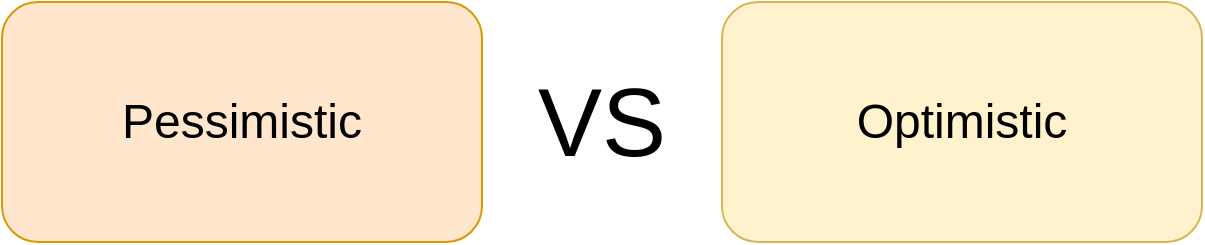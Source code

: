 <mxfile version="13.7.9" type="device" pages="12"><diagram id="JoXwakAp6pdUFtuWH67B" name="Pessimistic_Optimistic"><mxGraphModel dx="891" dy="672" grid="1" gridSize="10" guides="1" tooltips="1" connect="1" arrows="1" fold="1" page="1" pageScale="1" pageWidth="850" pageHeight="1100" math="0" shadow="0"><root><mxCell id="y50S5qF8d0AGW-xrohek-0"/><mxCell id="y50S5qF8d0AGW-xrohek-1" parent="y50S5qF8d0AGW-xrohek-0"/><mxCell id="y50S5qF8d0AGW-xrohek-2" value="&lt;font style=&quot;font-size: 24px&quot;&gt;Pessimistic&lt;/font&gt;" style="rounded=1;whiteSpace=wrap;html=1;fillColor=#ffe6cc;strokeColor=#d79b00;" parent="y50S5qF8d0AGW-xrohek-1" vertex="1"><mxGeometry x="120" y="120" width="240" height="120" as="geometry"/></mxCell><mxCell id="y50S5qF8d0AGW-xrohek-3" value="&lt;font style=&quot;font-size: 24px&quot;&gt;Optimistic&lt;/font&gt;" style="rounded=1;whiteSpace=wrap;html=1;fillColor=#fff2cc;strokeColor=#d6b656;" parent="y50S5qF8d0AGW-xrohek-1" vertex="1"><mxGeometry x="480" y="120" width="240" height="120" as="geometry"/></mxCell><mxCell id="y50S5qF8d0AGW-xrohek-4" value="&lt;font style=&quot;font-size: 48px&quot;&gt;VS&lt;/font&gt;" style="text;html=1;strokeColor=none;fillColor=none;align=center;verticalAlign=middle;whiteSpace=wrap;rounded=0;" parent="y50S5qF8d0AGW-xrohek-1" vertex="1"><mxGeometry x="400" y="170" width="40" height="20" as="geometry"/></mxCell></root></mxGraphModel></diagram><diagram id="9p5fWDM5-PYC88V8uDV9" name="pessimistic"><mxGraphModel dx="891" dy="672" grid="1" gridSize="10" guides="1" tooltips="1" connect="1" arrows="1" fold="1" page="1" pageScale="1" pageWidth="850" pageHeight="1100" math="0" shadow="0"><root><mxCell id="1iEH6RMugdEKekK4IYHk-0"/><mxCell id="1iEH6RMugdEKekK4IYHk-1" parent="1iEH6RMugdEKekK4IYHk-0"/><mxCell id="jptJn0x53Pe2Jexxoez7-4" value="Client" style="shape=umlLifeline;perimeter=lifelinePerimeter;whiteSpace=wrap;html=1;container=1;collapsible=0;recursiveResize=0;outlineConnect=0;fillColor=#fff2cc;strokeColor=#d6b656;" parent="1iEH6RMugdEKekK4IYHk-1" vertex="1"><mxGeometry x="40" y="40" width="100" height="480" as="geometry"/></mxCell><mxCell id="9MzgEc1g5aX9-pJRfjFt-5" value="" style="html=1;points=[];perimeter=orthogonalPerimeter;" parent="jptJn0x53Pe2Jexxoez7-4" vertex="1"><mxGeometry x="40" y="260" width="20" height="40" as="geometry"/></mxCell><mxCell id="9MzgEc1g5aX9-pJRfjFt-6" value="edit value -&amp;gt; new_vaue" style="edgeStyle=orthogonalEdgeStyle;html=1;align=left;spacingLeft=2;endArrow=block;rounded=0;entryX=1;entryY=0;" parent="jptJn0x53Pe2Jexxoez7-4" target="9MzgEc1g5aX9-pJRfjFt-5" edge="1"><mxGeometry relative="1" as="geometry"><mxPoint x="50" y="240" as="sourcePoint"/><Array as="points"><mxPoint x="70" y="240"/></Array></mxGeometry></mxCell><mxCell id="jptJn0x53Pe2Jexxoez7-5" value="Record" style="shape=umlLifeline;perimeter=lifelinePerimeter;whiteSpace=wrap;html=1;container=1;collapsible=0;recursiveResize=0;outlineConnect=0;fillColor=#dae8fc;strokeColor=#6c8ebf;" parent="1iEH6RMugdEKekK4IYHk-1" vertex="1"><mxGeometry x="360" y="40" width="100" height="480" as="geometry"/></mxCell><mxCell id="jptJn0x53Pe2Jexxoez7-6" value="" style="html=1;points=[];perimeter=orthogonalPerimeter;" parent="jptJn0x53Pe2Jexxoez7-5" vertex="1"><mxGeometry x="40" y="80" width="20" height="40" as="geometry"/></mxCell><mxCell id="jptJn0x53Pe2Jexxoez7-9" value="" style="html=1;points=[];perimeter=orthogonalPerimeter;" parent="jptJn0x53Pe2Jexxoez7-5" vertex="1"><mxGeometry x="40" y="160" width="20" height="40" as="geometry"/></mxCell><mxCell id="9MzgEc1g5aX9-pJRfjFt-7" value="" style="html=1;points=[];perimeter=orthogonalPerimeter;" parent="jptJn0x53Pe2Jexxoez7-5" vertex="1"><mxGeometry x="40" y="320" width="20" height="40" as="geometry"/></mxCell><mxCell id="9MzgEc1g5aX9-pJRfjFt-8" value="UPDATE record =&amp;nbsp;&lt;span style=&quot;text-align: left&quot;&gt;new_value&lt;/span&gt;&lt;br&gt;&amp;nbsp;WHERE id = 1&amp;nbsp;" style="html=1;verticalAlign=bottom;endArrow=block;entryX=0;entryY=0;" parent="jptJn0x53Pe2Jexxoez7-5" target="9MzgEc1g5aX9-pJRfjFt-7" edge="1"><mxGeometry relative="1" as="geometry"><mxPoint x="-270.5" y="320" as="sourcePoint"/></mxGeometry></mxCell><mxCell id="9MzgEc1g5aX9-pJRfjFt-9" value="" style="html=1;verticalAlign=bottom;endArrow=open;dashed=1;endSize=8;exitX=0;exitY=1;exitDx=0;exitDy=0;exitPerimeter=0;" parent="jptJn0x53Pe2Jexxoez7-5" source="9MzgEc1g5aX9-pJRfjFt-7" edge="1"><mxGeometry relative="1" as="geometry"><mxPoint x="-270.5" y="360" as="targetPoint"/><mxPoint x="40" y="400" as="sourcePoint"/></mxGeometry></mxCell><mxCell id="jptJn0x53Pe2Jexxoez7-7" value="ACQUIRE LOCK WHERE id = 1" style="html=1;verticalAlign=bottom;endArrow=block;entryX=0;entryY=0;" parent="1iEH6RMugdEKekK4IYHk-1" source="jptJn0x53Pe2Jexxoez7-4" target="jptJn0x53Pe2Jexxoez7-6" edge="1"><mxGeometry relative="1" as="geometry"><mxPoint x="340" y="120" as="sourcePoint"/></mxGeometry></mxCell><mxCell id="jptJn0x53Pe2Jexxoez7-8" value="locked" style="html=1;verticalAlign=bottom;endArrow=open;dashed=1;endSize=8;exitX=0;exitY=1;exitDx=0;exitDy=0;exitPerimeter=0;" parent="1iEH6RMugdEKekK4IYHk-1" source="jptJn0x53Pe2Jexxoez7-6" target="jptJn0x53Pe2Jexxoez7-4" edge="1"><mxGeometry relative="1" as="geometry"><mxPoint x="340" y="196" as="targetPoint"/><mxPoint x="400" y="158" as="sourcePoint"/></mxGeometry></mxCell><mxCell id="jptJn0x53Pe2Jexxoez7-10" value="SELECT record WHERE id = 1&amp;nbsp;" style="html=1;verticalAlign=bottom;endArrow=block;entryX=0;entryY=0;" parent="1iEH6RMugdEKekK4IYHk-1" target="jptJn0x53Pe2Jexxoez7-9" edge="1"><mxGeometry relative="1" as="geometry"><mxPoint x="89.5" y="200" as="sourcePoint"/></mxGeometry></mxCell><mxCell id="jptJn0x53Pe2Jexxoez7-11" value="value" style="html=1;verticalAlign=bottom;endArrow=open;dashed=1;endSize=8;exitX=0;exitY=1;exitDx=0;exitDy=0;exitPerimeter=0;" parent="1iEH6RMugdEKekK4IYHk-1" source="jptJn0x53Pe2Jexxoez7-9" edge="1"><mxGeometry relative="1" as="geometry"><mxPoint x="89.5" y="240" as="targetPoint"/><mxPoint x="400" y="280" as="sourcePoint"/></mxGeometry></mxCell><mxCell id="jptJn0x53Pe2Jexxoez7-13" value="" style="html=1;points=[];perimeter=orthogonalPerimeter;" parent="1iEH6RMugdEKekK4IYHk-1" vertex="1"><mxGeometry x="400" y="440" width="20" height="40" as="geometry"/></mxCell><mxCell id="jptJn0x53Pe2Jexxoez7-14" value="RELEASE LOCK WHERE id = 1" style="html=1;verticalAlign=bottom;endArrow=block;entryX=0;entryY=0;" parent="1iEH6RMugdEKekK4IYHk-1" target="jptJn0x53Pe2Jexxoez7-13" edge="1"><mxGeometry relative="1" as="geometry"><mxPoint x="89.5" y="440" as="sourcePoint"/></mxGeometry></mxCell><mxCell id="jptJn0x53Pe2Jexxoez7-15" value="unlocked" style="html=1;verticalAlign=bottom;endArrow=open;dashed=1;endSize=8;exitX=-0.08;exitY=1;exitDx=0;exitDy=0;exitPerimeter=0;" parent="1iEH6RMugdEKekK4IYHk-1" source="jptJn0x53Pe2Jexxoez7-13" edge="1"><mxGeometry relative="1" as="geometry"><mxPoint x="89.5" y="480" as="targetPoint"/></mxGeometry></mxCell></root></mxGraphModel></diagram><diagram id="GWqVzPr6-8lspMhvX-IH" name="optimistic"><mxGraphModel dx="891" dy="672" grid="1" gridSize="10" guides="1" tooltips="1" connect="1" arrows="1" fold="1" page="1" pageScale="1" pageWidth="850" pageHeight="1100" math="0" shadow="0"><root><mxCell id="P-wirEYns3-g81-gFQD2-0"/><mxCell id="P-wirEYns3-g81-gFQD2-1" parent="P-wirEYns3-g81-gFQD2-0"/><mxCell id="cxBR13NqwgL2jur7T4sa-0" value="Client" style="shape=umlLifeline;perimeter=lifelinePerimeter;whiteSpace=wrap;html=1;container=1;collapsible=0;recursiveResize=0;outlineConnect=0;fillColor=#ffe6cc;strokeColor=#d79b00;" parent="P-wirEYns3-g81-gFQD2-1" vertex="1"><mxGeometry x="40" y="40" width="100" height="360" as="geometry"/></mxCell><mxCell id="cxBR13NqwgL2jur7T4sa-1" value="Record" style="shape=umlLifeline;perimeter=lifelinePerimeter;whiteSpace=wrap;html=1;container=1;collapsible=0;recursiveResize=0;outlineConnect=0;fillColor=#dae8fc;strokeColor=#6c8ebf;" parent="P-wirEYns3-g81-gFQD2-1" vertex="1"><mxGeometry x="360" y="40" width="100" height="360" as="geometry"/></mxCell><mxCell id="cxBR13NqwgL2jur7T4sa-2" value="" style="html=1;points=[];perimeter=orthogonalPerimeter;" parent="cxBR13NqwgL2jur7T4sa-1" vertex="1"><mxGeometry x="40" y="80" width="20" height="40" as="geometry"/></mxCell><mxCell id="cxBR13NqwgL2jur7T4sa-4" value="" style="html=1;points=[];perimeter=orthogonalPerimeter;" parent="cxBR13NqwgL2jur7T4sa-1" vertex="1"><mxGeometry x="40" y="279.31" width="20" height="40" as="geometry"/></mxCell><mxCell id="cxBR13NqwgL2jur7T4sa-9" value="UPDATE record = new_value, version = current_version&amp;nbsp;+ 1&lt;br&gt;WHERE id = 1 AND version = current_version&amp;nbsp;&amp;nbsp;" style="html=1;verticalAlign=bottom;endArrow=block;entryX=0;entryY=0;" parent="cxBR13NqwgL2jur7T4sa-1" target="cxBR13NqwgL2jur7T4sa-4" edge="1"><mxGeometry relative="1" as="geometry"><mxPoint x="-270.5" y="279.31" as="sourcePoint"/></mxGeometry></mxCell><mxCell id="cxBR13NqwgL2jur7T4sa-10" value="result" style="html=1;verticalAlign=bottom;endArrow=open;dashed=1;endSize=8;exitX=-0.08;exitY=1;exitDx=0;exitDy=0;exitPerimeter=0;" parent="cxBR13NqwgL2jur7T4sa-1" source="cxBR13NqwgL2jur7T4sa-4" edge="1"><mxGeometry relative="1" as="geometry"><mxPoint x="-270.5" y="319.31" as="targetPoint"/></mxGeometry></mxCell><mxCell id="cxBR13NqwgL2jur7T4sa-5" value="SELECT record, version WHERE id = 1" style="html=1;verticalAlign=bottom;endArrow=block;entryX=0;entryY=0;" parent="P-wirEYns3-g81-gFQD2-1" source="cxBR13NqwgL2jur7T4sa-0" target="cxBR13NqwgL2jur7T4sa-2" edge="1"><mxGeometry relative="1" as="geometry"><mxPoint x="340" y="120" as="sourcePoint"/></mxGeometry></mxCell><mxCell id="cxBR13NqwgL2jur7T4sa-6" value="value, current_version" style="html=1;verticalAlign=bottom;endArrow=open;dashed=1;endSize=8;exitX=0;exitY=1;exitDx=0;exitDy=0;exitPerimeter=0;" parent="P-wirEYns3-g81-gFQD2-1" source="cxBR13NqwgL2jur7T4sa-2" target="cxBR13NqwgL2jur7T4sa-0" edge="1"><mxGeometry relative="1" as="geometry"><mxPoint x="340" y="196" as="targetPoint"/><mxPoint x="400" y="158" as="sourcePoint"/></mxGeometry></mxCell><mxCell id="cVqigG5li3t4ZRDrpNgD-0" value="" style="html=1;points=[];perimeter=orthogonalPerimeter;" parent="P-wirEYns3-g81-gFQD2-1" vertex="1"><mxGeometry x="80" y="220" width="20" height="40" as="geometry"/></mxCell><mxCell id="cVqigG5li3t4ZRDrpNgD-1" value="edit value -&amp;gt; new_value" style="edgeStyle=orthogonalEdgeStyle;html=1;align=left;spacingLeft=2;endArrow=block;rounded=0;entryX=1;entryY=0;exitX=0.5;exitY=0.5;exitDx=0;exitDy=0;exitPerimeter=0;" parent="P-wirEYns3-g81-gFQD2-1" source="cxBR13NqwgL2jur7T4sa-0" target="cVqigG5li3t4ZRDrpNgD-0" edge="1"><mxGeometry relative="1" as="geometry"><mxPoint x="95" y="200" as="sourcePoint"/><Array as="points"><mxPoint x="120" y="200"/><mxPoint x="120" y="220"/></Array></mxGeometry></mxCell></root></mxGraphModel></diagram><diagram id="sRRd_HZjYf61tV6R67bJ" name="theory"><mxGraphModel dx="1441" dy="971" grid="1" gridSize="10" guides="1" tooltips="1" connect="1" arrows="1" fold="1" page="1" pageScale="1" pageWidth="850" pageHeight="1100" math="0" shadow="0"><root><mxCell id="aj1TwUEBjb_M86Z5I0rp-0"/><mxCell id="aj1TwUEBjb_M86Z5I0rp-1" parent="aj1TwUEBjb_M86Z5I0rp-0"/><mxCell id="aj1TwUEBjb_M86Z5I0rp-2" value="&lt;font style=&quot;font-size: 48px&quot; face=&quot;Comic Sans MS&quot;&gt;THEORY&lt;/font&gt;" style="rounded=0;whiteSpace=wrap;html=1;strokeColor=none;" vertex="1" parent="aj1TwUEBjb_M86Z5I0rp-1"><mxGeometry x="-760" y="40" width="360" height="180" as="geometry"/></mxCell></root></mxGraphModel></diagram><diagram id="qivL3qze0wVwnuboLjAx" name="CAP"><mxGraphModel dx="423" dy="663" grid="1" gridSize="10" guides="1" tooltips="1" connect="1" arrows="1" fold="1" page="1" pageScale="1" pageWidth="850" pageHeight="1100" math="0" shadow="0"><root><mxCell id="zW9gEYKTkddgcPm8F6Ub-0"/><mxCell id="zW9gEYKTkddgcPm8F6Ub-1" parent="zW9gEYKTkddgcPm8F6Ub-0"/><mxCell id="QRUyEoC3v00mLZz0-UnS-17" value="" style="ellipse;whiteSpace=wrap;html=1;aspect=fixed;shadow=0;strokeColor=#000000;strokeWidth=1;gradientColor=none;fillColor=none;" vertex="1" parent="zW9gEYKTkddgcPm8F6Ub-1"><mxGeometry x="210" y="155" width="10" height="10" as="geometry"/></mxCell><mxCell id="QRUyEoC3v00mLZz0-UnS-0" value="" style="ellipse;whiteSpace=wrap;html=1;aspect=fixed;strokeColor=#6c8ebf;shadow=0;fillColor=none;" vertex="1" parent="zW9gEYKTkddgcPm8F6Ub-1"><mxGeometry x="80" y="40" width="160" height="160" as="geometry"/></mxCell><mxCell id="QRUyEoC3v00mLZz0-UnS-1" value="" style="ellipse;whiteSpace=wrap;html=1;aspect=fixed;strokeColor=#d79b00;fillColor=none;" vertex="1" parent="zW9gEYKTkddgcPm8F6Ub-1"><mxGeometry x="130" y="150" width="160" height="160" as="geometry"/></mxCell><mxCell id="QRUyEoC3v00mLZz0-UnS-2" value="" style="ellipse;whiteSpace=wrap;html=1;aspect=fixed;strokeColor=#b85450;fillColor=none;" vertex="1" parent="zW9gEYKTkddgcPm8F6Ub-1"><mxGeometry x="190" y="40" width="160" height="160" as="geometry"/></mxCell><mxCell id="QRUyEoC3v00mLZz0-UnS-3" value="CP" style="text;html=1;strokeColor=none;fillColor=none;align=center;verticalAlign=middle;whiteSpace=wrap;rounded=0;shadow=0;" vertex="1" parent="zW9gEYKTkddgcPm8F6Ub-1"><mxGeometry x="150" y="170" width="40" height="20" as="geometry"/></mxCell><mxCell id="QRUyEoC3v00mLZz0-UnS-4" value="&lt;font style=&quot;font-size: 15px&quot;&gt;Partition Tolerance&lt;/font&gt;" style="text;html=1;strokeColor=none;fillColor=none;align=center;verticalAlign=middle;whiteSpace=wrap;rounded=0;shadow=0;" vertex="1" parent="zW9gEYKTkddgcPm8F6Ub-1"><mxGeometry x="190" y="220" width="40" height="20" as="geometry"/></mxCell><mxCell id="QRUyEoC3v00mLZz0-UnS-5" value="&lt;font style=&quot;font-size: 15px&quot;&gt;Consistency&lt;/font&gt;" style="text;html=1;strokeColor=none;fillColor=none;align=center;verticalAlign=middle;whiteSpace=wrap;rounded=0;shadow=0;" vertex="1" parent="zW9gEYKTkddgcPm8F6Ub-1"><mxGeometry x="120" y="100" width="40" height="20" as="geometry"/></mxCell><mxCell id="QRUyEoC3v00mLZz0-UnS-6" value="&lt;font style=&quot;font-size: 16px&quot;&gt;Avaialibity&lt;/font&gt;" style="text;html=1;strokeColor=none;fillColor=none;align=center;verticalAlign=middle;whiteSpace=wrap;rounded=0;shadow=0;" vertex="1" parent="zW9gEYKTkddgcPm8F6Ub-1"><mxGeometry x="260" y="100" width="40" height="20" as="geometry"/></mxCell><mxCell id="QRUyEoC3v00mLZz0-UnS-7" value="CA" style="text;html=1;strokeColor=none;fillColor=none;align=center;verticalAlign=middle;whiteSpace=wrap;rounded=0;shadow=0;" vertex="1" parent="zW9gEYKTkddgcPm8F6Ub-1"><mxGeometry x="190" y="100" width="40" height="20" as="geometry"/></mxCell><mxCell id="QRUyEoC3v00mLZz0-UnS-8" value="AP" style="text;html=1;strokeColor=none;fillColor=none;align=center;verticalAlign=middle;whiteSpace=wrap;rounded=0;shadow=0;" vertex="1" parent="zW9gEYKTkddgcPm8F6Ub-1"><mxGeometry x="230" y="170" width="40" height="20" as="geometry"/></mxCell><mxCell id="QRUyEoC3v00mLZz0-UnS-16" value="&lt;font style=&quot;font-size: 12px&quot;&gt;x&lt;/font&gt;" style="text;html=1;strokeColor=none;fillColor=none;align=center;verticalAlign=middle;whiteSpace=wrap;rounded=0;shadow=0;" vertex="1" parent="zW9gEYKTkddgcPm8F6Ub-1"><mxGeometry x="205" y="153" width="20" height="10" as="geometry"/></mxCell></root></mxGraphModel></diagram><diagram id="a07Dgp33xdlbt7tE7yA2" name="sync_async"><mxGraphModel dx="891" dy="672" grid="1" gridSize="10" guides="1" tooltips="1" connect="1" arrows="1" fold="1" page="1" pageScale="1" pageWidth="850" pageHeight="1100" math="0" shadow="0"><root><mxCell id="7jWPp3FQbU1D3w4xSfMj-0"/><mxCell id="7jWPp3FQbU1D3w4xSfMj-1" parent="7jWPp3FQbU1D3w4xSfMj-0"/><mxCell id="7jWPp3FQbU1D3w4xSfMj-4" value="A" style="shape=umlLifeline;perimeter=lifelinePerimeter;whiteSpace=wrap;html=1;container=1;collapsible=0;recursiveResize=0;outlineConnect=0;fillColor=#dae8fc;strokeColor=#6c8ebf;" parent="7jWPp3FQbU1D3w4xSfMj-1" vertex="1"><mxGeometry x="80" y="120" width="100" height="280" as="geometry"/></mxCell><mxCell id="7jWPp3FQbU1D3w4xSfMj-14" value="" style="html=1;points=[];perimeter=orthogonalPerimeter;fillColor=#ffe6cc;strokeColor=#d79b00;" parent="7jWPp3FQbU1D3w4xSfMj-4" vertex="1"><mxGeometry x="45" y="40" width="10" height="40" as="geometry"/></mxCell><mxCell id="f_U6dvI6E9dmV0VJpQrA-4" value="" style="html=1;points=[];perimeter=orthogonalPerimeter;fillColor=#ffe6cc;strokeColor=#d79b00;" parent="7jWPp3FQbU1D3w4xSfMj-4" vertex="1"><mxGeometry x="45" y="160" width="10" height="80" as="geometry"/></mxCell><mxCell id="7jWPp3FQbU1D3w4xSfMj-5" value="B" style="shape=umlLifeline;perimeter=lifelinePerimeter;whiteSpace=wrap;html=1;container=1;collapsible=0;recursiveResize=0;outlineConnect=0;fillColor=#d5e8d4;strokeColor=#82b366;" parent="7jWPp3FQbU1D3w4xSfMj-1" vertex="1"><mxGeometry x="280" y="120" width="100" height="280" as="geometry"/></mxCell><mxCell id="7jWPp3FQbU1D3w4xSfMj-8" value="" style="html=1;points=[];perimeter=orthogonalPerimeter;fillColor=#fff2cc;strokeColor=#d6b656;" parent="7jWPp3FQbU1D3w4xSfMj-5" vertex="1"><mxGeometry x="45" y="80" width="10" height="80" as="geometry"/></mxCell><mxCell id="7jWPp3FQbU1D3w4xSfMj-9" value="" style="html=1;verticalAlign=bottom;endArrow=block;entryX=0;entryY=0;" parent="7jWPp3FQbU1D3w4xSfMj-1" target="7jWPp3FQbU1D3w4xSfMj-8" edge="1"><mxGeometry relative="1" as="geometry"><mxPoint x="130" y="200" as="sourcePoint"/></mxGeometry></mxCell><mxCell id="7jWPp3FQbU1D3w4xSfMj-12" value="Call B" style="text;html=1;strokeColor=none;fillColor=none;align=center;verticalAlign=middle;whiteSpace=wrap;rounded=0;" parent="7jWPp3FQbU1D3w4xSfMj-1" vertex="1"><mxGeometry x="55" y="190" width="60" height="20" as="geometry"/></mxCell><mxCell id="7jWPp3FQbU1D3w4xSfMj-13" value="Wait B process" style="text;html=1;strokeColor=none;fillColor=none;align=center;verticalAlign=middle;whiteSpace=wrap;rounded=0;" parent="7jWPp3FQbU1D3w4xSfMj-1" vertex="1"><mxGeometry x="45" y="230" width="80" height="20" as="geometry"/></mxCell><mxCell id="f_U6dvI6E9dmV0VJpQrA-0" value="B return response" style="text;html=1;strokeColor=none;fillColor=none;align=center;verticalAlign=middle;whiteSpace=wrap;rounded=0;" parent="7jWPp3FQbU1D3w4xSfMj-1" vertex="1"><mxGeometry x="55" y="270" width="70" height="20" as="geometry"/></mxCell><mxCell id="f_U6dvI6E9dmV0VJpQrA-1" value="B process" style="text;html=1;strokeColor=none;fillColor=none;align=center;verticalAlign=middle;whiteSpace=wrap;rounded=0;" parent="7jWPp3FQbU1D3w4xSfMj-1" vertex="1"><mxGeometry x="340" y="230" width="60" height="20" as="geometry"/></mxCell><mxCell id="f_U6dvI6E9dmV0VJpQrA-3" value="A process" style="text;html=1;strokeColor=none;fillColor=none;align=center;verticalAlign=middle;whiteSpace=wrap;rounded=0;" parent="7jWPp3FQbU1D3w4xSfMj-1" vertex="1"><mxGeometry x="55" y="310" width="70" height="20" as="geometry"/></mxCell><mxCell id="f_U6dvI6E9dmV0VJpQrA-17" value="A" style="shape=umlLifeline;perimeter=lifelinePerimeter;whiteSpace=wrap;html=1;container=1;collapsible=0;recursiveResize=0;outlineConnect=0;fillColor=#dae8fc;strokeColor=#6c8ebf;" parent="7jWPp3FQbU1D3w4xSfMj-1" vertex="1"><mxGeometry x="520" y="120" width="100" height="280" as="geometry"/></mxCell><mxCell id="f_U6dvI6E9dmV0VJpQrA-18" value="" style="html=1;points=[];perimeter=orthogonalPerimeter;fillColor=#ffe6cc;strokeColor=#d79b00;" parent="f_U6dvI6E9dmV0VJpQrA-17" vertex="1"><mxGeometry x="45" y="40" width="10" height="40" as="geometry"/></mxCell><mxCell id="f_U6dvI6E9dmV0VJpQrA-19" value="" style="html=1;points=[];perimeter=orthogonalPerimeter;fillColor=#ffe6cc;strokeColor=#d79b00;" parent="f_U6dvI6E9dmV0VJpQrA-17" vertex="1"><mxGeometry x="45" y="83" width="10" height="157" as="geometry"/></mxCell><mxCell id="f_U6dvI6E9dmV0VJpQrA-20" value="B" style="shape=umlLifeline;perimeter=lifelinePerimeter;whiteSpace=wrap;html=1;container=1;collapsible=0;recursiveResize=0;outlineConnect=0;fillColor=#d5e8d4;strokeColor=#82b366;" parent="7jWPp3FQbU1D3w4xSfMj-1" vertex="1"><mxGeometry x="720" y="120" width="100" height="280" as="geometry"/></mxCell><mxCell id="f_U6dvI6E9dmV0VJpQrA-21" value="" style="html=1;points=[];perimeter=orthogonalPerimeter;fillColor=#fff2cc;strokeColor=#d6b656;" parent="f_U6dvI6E9dmV0VJpQrA-20" vertex="1"><mxGeometry x="45" y="80" width="10" height="120" as="geometry"/></mxCell><mxCell id="f_U6dvI6E9dmV0VJpQrA-22" value="" style="html=1;verticalAlign=bottom;endArrow=block;entryX=0;entryY=0;" parent="7jWPp3FQbU1D3w4xSfMj-1" target="f_U6dvI6E9dmV0VJpQrA-21" edge="1"><mxGeometry relative="1" as="geometry"><mxPoint x="575" y="200" as="sourcePoint"/></mxGeometry></mxCell><mxCell id="f_U6dvI6E9dmV0VJpQrA-24" value="Call B" style="text;html=1;strokeColor=none;fillColor=none;align=center;verticalAlign=middle;whiteSpace=wrap;rounded=0;" parent="7jWPp3FQbU1D3w4xSfMj-1" vertex="1"><mxGeometry x="490" y="190" width="60" height="20" as="geometry"/></mxCell><mxCell id="f_U6dvI6E9dmV0VJpQrA-27" value="B process" style="text;html=1;strokeColor=none;fillColor=none;align=center;verticalAlign=middle;whiteSpace=wrap;rounded=0;" parent="7jWPp3FQbU1D3w4xSfMj-1" vertex="1"><mxGeometry x="780" y="230" width="60" height="20" as="geometry"/></mxCell><mxCell id="f_U6dvI6E9dmV0VJpQrA-28" value="A continue processing" style="text;html=1;strokeColor=none;fillColor=none;align=center;verticalAlign=middle;whiteSpace=wrap;rounded=0;" parent="7jWPp3FQbU1D3w4xSfMj-1" vertex="1"><mxGeometry x="490" y="220" width="70" height="20" as="geometry"/></mxCell><mxCell id="f_U6dvI6E9dmV0VJpQrA-29" value="" style="endArrow=classic;html=1;" parent="7jWPp3FQbU1D3w4xSfMj-1" source="f_U6dvI6E9dmV0VJpQrA-20" edge="1"><mxGeometry width="50" height="50" relative="1" as="geometry"><mxPoint x="710" y="320" as="sourcePoint"/><mxPoint x="580" y="320" as="targetPoint"/><Array as="points"><mxPoint x="710" y="320"/></Array></mxGeometry></mxCell><mxCell id="f_U6dvI6E9dmV0VJpQrA-30" value="B return response" style="text;html=1;strokeColor=none;fillColor=none;align=center;verticalAlign=middle;whiteSpace=wrap;rounded=0;" parent="7jWPp3FQbU1D3w4xSfMj-1" vertex="1"><mxGeometry x="500" y="310" width="60" height="20" as="geometry"/></mxCell><mxCell id="f_U6dvI6E9dmV0VJpQrA-32" value="&lt;font style=&quot;font-size: 15px&quot;&gt;&lt;b&gt;Synchronous processing&lt;/b&gt;&lt;/font&gt;" style="text;html=1;strokeColor=none;fillColor=none;align=center;verticalAlign=middle;whiteSpace=wrap;rounded=0;" parent="7jWPp3FQbU1D3w4xSfMj-1" vertex="1"><mxGeometry x="115" y="80" width="210" height="20" as="geometry"/></mxCell><mxCell id="f_U6dvI6E9dmV0VJpQrA-33" value="&lt;font style=&quot;font-size: 15px&quot;&gt;&lt;b&gt;Asynchronous processing&lt;/b&gt;&lt;/font&gt;" style="text;html=1;strokeColor=none;fillColor=none;align=center;verticalAlign=middle;whiteSpace=wrap;rounded=0;" parent="7jWPp3FQbU1D3w4xSfMj-1" vertex="1"><mxGeometry x="565" y="80" width="200" height="20" as="geometry"/></mxCell><mxCell id="f_U6dvI6E9dmV0VJpQrA-35" value="" style="endArrow=classic;html=1;" parent="7jWPp3FQbU1D3w4xSfMj-1" edge="1"><mxGeometry width="50" height="50" relative="1" as="geometry"><mxPoint x="329.5" y="279.5" as="sourcePoint"/><mxPoint x="140" y="279.5" as="targetPoint"/><Array as="points"><mxPoint x="270" y="279.5"/></Array></mxGeometry></mxCell></root></mxGraphModel></diagram><diagram id="ZVCozsA5050zt_eLuujj" name="api"><mxGraphModel dx="410" dy="548" grid="1" gridSize="10" guides="1" tooltips="1" connect="1" arrows="1" fold="1" page="1" pageScale="1" pageWidth="850" pageHeight="1100" math="0" shadow="0"><root><mxCell id="-mm2iuyJeuzNAmUxFgVS-0"/><mxCell id="-mm2iuyJeuzNAmUxFgVS-1" parent="-mm2iuyJeuzNAmUxFgVS-0"/><mxCell id="bVz-S0DHi7Q7a4rVzfki-0" value="Service A" style="shape=umlLifeline;perimeter=lifelinePerimeter;whiteSpace=wrap;html=1;container=1;collapsible=0;recursiveResize=0;outlineConnect=0;fillColor=#dae8fc;strokeColor=#6c8ebf;" vertex="1" parent="-mm2iuyJeuzNAmUxFgVS-1"><mxGeometry x="80" y="120" width="100" height="280" as="geometry"/></mxCell><mxCell id="bVz-S0DHi7Q7a4rVzfki-1" value="" style="html=1;points=[];perimeter=orthogonalPerimeter;fillColor=#ffe6cc;strokeColor=#d79b00;" vertex="1" parent="bVz-S0DHi7Q7a4rVzfki-0"><mxGeometry x="45" y="40" width="10" height="40" as="geometry"/></mxCell><mxCell id="bVz-S0DHi7Q7a4rVzfki-2" value="" style="html=1;points=[];perimeter=orthogonalPerimeter;fillColor=#ffe6cc;strokeColor=#d79b00;" vertex="1" parent="bVz-S0DHi7Q7a4rVzfki-0"><mxGeometry x="45" y="157" width="10" height="80" as="geometry"/></mxCell><mxCell id="bVz-S0DHi7Q7a4rVzfki-3" value="Server B" style="shape=umlLifeline;perimeter=lifelinePerimeter;whiteSpace=wrap;html=1;container=1;collapsible=0;recursiveResize=0;outlineConnect=0;fillColor=#d5e8d4;strokeColor=#82b366;" vertex="1" parent="-mm2iuyJeuzNAmUxFgVS-1"><mxGeometry x="280" y="120" width="100" height="280" as="geometry"/></mxCell><mxCell id="BiyAupbTNy56a_fP6RLe-1" value="" style="html=1;points=[];perimeter=orthogonalPerimeter;fillColor=#fff2cc;strokeColor=#d6b656;" vertex="1" parent="bVz-S0DHi7Q7a4rVzfki-3"><mxGeometry x="45" y="80" width="10" height="80" as="geometry"/></mxCell><mxCell id="BiyAupbTNy56a_fP6RLe-2" value="request" style="html=1;verticalAlign=bottom;endArrow=block;entryX=0;entryY=0;" edge="1" target="BiyAupbTNy56a_fP6RLe-1" parent="-mm2iuyJeuzNAmUxFgVS-1" source="bVz-S0DHi7Q7a4rVzfki-0"><mxGeometry relative="1" as="geometry"><mxPoint x="260" y="200" as="sourcePoint"/></mxGeometry></mxCell><mxCell id="BiyAupbTNy56a_fP6RLe-3" value="response" style="html=1;verticalAlign=bottom;endArrow=open;dashed=1;endSize=8;exitX=0;exitY=0.95;" edge="1" source="BiyAupbTNy56a_fP6RLe-1" parent="-mm2iuyJeuzNAmUxFgVS-1" target="bVz-S0DHi7Q7a4rVzfki-0"><mxGeometry relative="1" as="geometry"><mxPoint x="260" y="276" as="targetPoint"/></mxGeometry></mxCell></root></mxGraphModel></diagram><diagram name="message" id="oa-NrQdCfJ7mSsEUQz19"><mxGraphModel dx="579" dy="773" grid="1" gridSize="10" guides="1" tooltips="1" connect="1" arrows="1" fold="1" page="1" pageScale="1" pageWidth="850" pageHeight="1100" math="0" shadow="0"><root><mxCell id="qeXCQJQMxuFT9-KADJ2Z-0"/><mxCell id="qeXCQJQMxuFT9-KADJ2Z-1" parent="qeXCQJQMxuFT9-KADJ2Z-0"/><mxCell id="qeXCQJQMxuFT9-KADJ2Z-2" value="Service A" style="shape=umlLifeline;perimeter=lifelinePerimeter;whiteSpace=wrap;html=1;container=1;collapsible=0;recursiveResize=0;outlineConnect=0;fillColor=#dae8fc;strokeColor=#6c8ebf;" vertex="1" parent="qeXCQJQMxuFT9-KADJ2Z-1"><mxGeometry x="80" y="120" width="100" height="280" as="geometry"/></mxCell><mxCell id="qeXCQJQMxuFT9-KADJ2Z-3" value="" style="html=1;points=[];perimeter=orthogonalPerimeter;fillColor=#ffe6cc;strokeColor=#d79b00;" vertex="1" parent="qeXCQJQMxuFT9-KADJ2Z-2"><mxGeometry x="45" y="40" width="10" height="40" as="geometry"/></mxCell><mxCell id="qeXCQJQMxuFT9-KADJ2Z-4" value="" style="html=1;points=[];perimeter=orthogonalPerimeter;fillColor=#ffe6cc;strokeColor=#d79b00;" vertex="1" parent="qeXCQJQMxuFT9-KADJ2Z-2"><mxGeometry x="45" y="100" width="10" height="160" as="geometry"/></mxCell><mxCell id="qeXCQJQMxuFT9-KADJ2Z-5" value="Message Broker" style="shape=umlLifeline;perimeter=lifelinePerimeter;whiteSpace=wrap;html=1;container=1;collapsible=0;recursiveResize=0;outlineConnect=0;fillColor=#f8cecc;strokeColor=#b85450;" vertex="1" parent="qeXCQJQMxuFT9-KADJ2Z-1"><mxGeometry x="280" y="120" width="100" height="280" as="geometry"/></mxCell><mxCell id="qeXCQJQMxuFT9-KADJ2Z-18" value="" style="html=1;points=[];perimeter=orthogonalPerimeter;fillColor=#f5f5f5;strokeColor=#666666;fontColor=#333333;" vertex="1" parent="qeXCQJQMxuFT9-KADJ2Z-5"><mxGeometry x="45" y="80" width="10" height="20" as="geometry"/></mxCell><mxCell id="qeXCQJQMxuFT9-KADJ2Z-10" value="Server B" style="shape=umlLifeline;perimeter=lifelinePerimeter;whiteSpace=wrap;html=1;container=1;collapsible=0;recursiveResize=0;outlineConnect=0;fillColor=#d5e8d4;strokeColor=#82b366;" vertex="1" parent="qeXCQJQMxuFT9-KADJ2Z-1"><mxGeometry x="480" y="120" width="100" height="280" as="geometry"/></mxCell><mxCell id="qeXCQJQMxuFT9-KADJ2Z-21" value="" style="html=1;points=[];perimeter=orthogonalPerimeter;fillColor=#fff2cc;strokeColor=#d6b656;" vertex="1" parent="qeXCQJQMxuFT9-KADJ2Z-10"><mxGeometry x="45" y="110" width="10" height="60" as="geometry"/></mxCell><mxCell id="qeXCQJQMxuFT9-KADJ2Z-25" value="" style="html=1;points=[];perimeter=orthogonalPerimeter;fillColor=#fff2cc;strokeColor=#d6b656;" vertex="1" parent="qeXCQJQMxuFT9-KADJ2Z-10"><mxGeometry x="45" y="180" width="10" height="80" as="geometry"/></mxCell><mxCell id="qeXCQJQMxuFT9-KADJ2Z-19" value="public message" style="html=1;verticalAlign=bottom;endArrow=block;entryX=0;entryY=0;" edge="1" target="qeXCQJQMxuFT9-KADJ2Z-18" parent="qeXCQJQMxuFT9-KADJ2Z-1" source="qeXCQJQMxuFT9-KADJ2Z-2"><mxGeometry relative="1" as="geometry"><mxPoint x="255" y="280" as="sourcePoint"/></mxGeometry></mxCell><mxCell id="qeXCQJQMxuFT9-KADJ2Z-20" value="return" style="html=1;verticalAlign=bottom;endArrow=open;dashed=1;endSize=8;exitX=0;exitY=0.95;" edge="1" source="qeXCQJQMxuFT9-KADJ2Z-18" parent="qeXCQJQMxuFT9-KADJ2Z-1" target="qeXCQJQMxuFT9-KADJ2Z-2"><mxGeometry relative="1" as="geometry"><mxPoint x="255" y="356" as="targetPoint"/></mxGeometry></mxCell><mxCell id="qeXCQJQMxuFT9-KADJ2Z-22" value="subscribe" style="html=1;verticalAlign=bottom;endArrow=block;entryX=0;entryY=0;" edge="1" target="qeXCQJQMxuFT9-KADJ2Z-21" parent="qeXCQJQMxuFT9-KADJ2Z-1"><mxGeometry relative="1" as="geometry"><mxPoint x="329.5" y="230.0" as="sourcePoint"/></mxGeometry></mxCell><mxCell id="qeXCQJQMxuFT9-KADJ2Z-23" value="return" style="html=1;verticalAlign=bottom;endArrow=open;dashed=1;endSize=8;exitX=0;exitY=0.95;" edge="1" source="qeXCQJQMxuFT9-KADJ2Z-21" parent="qeXCQJQMxuFT9-KADJ2Z-1" target="qeXCQJQMxuFT9-KADJ2Z-5"><mxGeometry relative="1" as="geometry"><mxPoint x="460" y="306" as="targetPoint"/></mxGeometry></mxCell></root></mxGraphModel></diagram><diagram name="long api" id="hi15D1J56jyfh306JJEf"><mxGraphModel dx="905" dy="680" grid="1" gridSize="10" guides="1" tooltips="1" connect="1" arrows="1" fold="1" page="1" pageScale="1" pageWidth="850" pageHeight="1100" math="0" shadow="0"><root><mxCell id="bSJ_IjetY-AcCsyLX9ou-0"/><mxCell id="bSJ_IjetY-AcCsyLX9ou-1" parent="bSJ_IjetY-AcCsyLX9ou-0"/><mxCell id="bSJ_IjetY-AcCsyLX9ou-2" value="Service A" style="shape=umlLifeline;perimeter=lifelinePerimeter;whiteSpace=wrap;html=1;container=1;collapsible=0;recursiveResize=0;outlineConnect=0;fillColor=#dae8fc;strokeColor=#6c8ebf;" parent="bSJ_IjetY-AcCsyLX9ou-1" vertex="1"><mxGeometry x="80" y="120" width="100" height="400" as="geometry"/></mxCell><mxCell id="bSJ_IjetY-AcCsyLX9ou-5" value="Server B" style="shape=umlLifeline;perimeter=lifelinePerimeter;whiteSpace=wrap;html=1;container=1;collapsible=0;recursiveResize=0;outlineConnect=0;fillColor=#d5e8d4;strokeColor=#82b366;" parent="bSJ_IjetY-AcCsyLX9ou-1" vertex="1"><mxGeometry x="280" y="120" width="100" height="400" as="geometry"/></mxCell><mxCell id="bSJ_IjetY-AcCsyLX9ou-6" value="" style="html=1;points=[];perimeter=orthogonalPerimeter;fillColor=#fff2cc;strokeColor=#d6b656;" parent="bSJ_IjetY-AcCsyLX9ou-5" vertex="1"><mxGeometry x="45" y="80" width="10" height="40" as="geometry"/></mxCell><mxCell id="Zl5w6Eck8NWp48AV-wBk-16" value="" style="html=1;points=[];perimeter=orthogonalPerimeter;fillColor=#fff2cc;strokeColor=#d6b656;" parent="bSJ_IjetY-AcCsyLX9ou-5" vertex="1"><mxGeometry x="45" y="160" width="10" height="80" as="geometry"/></mxCell><mxCell id="Zl5w6Eck8NWp48AV-wBk-25" value="" style="html=1;points=[];perimeter=orthogonalPerimeter;fillColor=#fff2cc;strokeColor=#d6b656;" parent="bSJ_IjetY-AcCsyLX9ou-5" vertex="1"><mxGeometry x="45" y="280" width="10" height="60" as="geometry"/></mxCell><mxCell id="bSJ_IjetY-AcCsyLX9ou-7" value="send request" style="html=1;verticalAlign=bottom;endArrow=block;entryX=0;entryY=0;" parent="bSJ_IjetY-AcCsyLX9ou-1" source="bSJ_IjetY-AcCsyLX9ou-2" target="bSJ_IjetY-AcCsyLX9ou-6" edge="1"><mxGeometry relative="1" as="geometry"><mxPoint x="260" y="200" as="sourcePoint"/></mxGeometry></mxCell><mxCell id="bSJ_IjetY-AcCsyLX9ou-8" value="id" style="html=1;verticalAlign=bottom;endArrow=open;dashed=1;endSize=8;exitX=0;exitY=0.95;" parent="bSJ_IjetY-AcCsyLX9ou-1" source="bSJ_IjetY-AcCsyLX9ou-6" target="bSJ_IjetY-AcCsyLX9ou-2" edge="1"><mxGeometry relative="1" as="geometry"><mxPoint x="260" y="276" as="targetPoint"/></mxGeometry></mxCell><mxCell id="Zl5w6Eck8NWp48AV-wBk-0" value="Internal Message Broker&amp;nbsp;" style="shape=umlLifeline;perimeter=lifelinePerimeter;whiteSpace=wrap;html=1;container=1;collapsible=0;recursiveResize=0;outlineConnect=0;fillColor=#f8cecc;strokeColor=#b85450;" parent="bSJ_IjetY-AcCsyLX9ou-1" vertex="1"><mxGeometry x="480" y="120" width="100" height="410" as="geometry"/></mxCell><mxCell id="Zl5w6Eck8NWp48AV-wBk-3" value="public message&amp;nbsp;" style="html=1;verticalAlign=bottom;endArrow=block;entryX=0;entryY=0;exitX=1.2;exitY=0.775;exitDx=0;exitDy=0;exitPerimeter=0;" parent="bSJ_IjetY-AcCsyLX9ou-1" source="bSJ_IjetY-AcCsyLX9ou-6" edge="1"><mxGeometry relative="1" as="geometry"><mxPoint x="230" y="300" as="sourcePoint"/><mxPoint x="525" y="230" as="targetPoint"/></mxGeometry></mxCell><mxCell id="Zl5w6Eck8NWp48AV-wBk-7" value="Cache" style="shape=umlLifeline;perimeter=lifelinePerimeter;whiteSpace=wrap;html=1;container=1;collapsible=0;recursiveResize=0;outlineConnect=0;fillColor=#e1d5e7;strokeColor=#9673a6;" parent="bSJ_IjetY-AcCsyLX9ou-1" vertex="1"><mxGeometry x="680" y="120" width="100" height="400" as="geometry"/></mxCell><mxCell id="Zl5w6Eck8NWp48AV-wBk-14" value="subscribe message" style="html=1;verticalAlign=bottom;endArrow=block;exitX=0.1;exitY=0.98;exitDx=0;exitDy=0;exitPerimeter=0;" parent="bSJ_IjetY-AcCsyLX9ou-1" target="bSJ_IjetY-AcCsyLX9ou-5" edge="1"><mxGeometry width="80" relative="1" as="geometry"><mxPoint x="526" y="279" as="sourcePoint"/><mxPoint x="520" y="400" as="targetPoint"/></mxGeometry></mxCell><mxCell id="Zl5w6Eck8NWp48AV-wBk-15" value="save message" style="html=1;verticalAlign=bottom;endArrow=block;" parent="bSJ_IjetY-AcCsyLX9ou-1" edge="1"><mxGeometry width="80" relative="1" as="geometry"><mxPoint x="330" y="360" as="sourcePoint"/><mxPoint x="730" y="360" as="targetPoint"/></mxGeometry></mxCell><mxCell id="Zl5w6Eck8NWp48AV-wBk-18" value="get result by id" style="html=1;verticalAlign=bottom;endArrow=block;" parent="bSJ_IjetY-AcCsyLX9ou-1" target="bSJ_IjetY-AcCsyLX9ou-5" edge="1"><mxGeometry width="80" relative="1" as="geometry"><mxPoint x="130" y="398.82" as="sourcePoint"/><mxPoint x="210" y="398.82" as="targetPoint"/></mxGeometry></mxCell><mxCell id="Zl5w6Eck8NWp48AV-wBk-22" value="" style="html=1;points=[];perimeter=orthogonalPerimeter;fillColor=#f5f5f5;strokeColor=#666666;fontColor=#333333;" parent="bSJ_IjetY-AcCsyLX9ou-1" vertex="1"><mxGeometry x="725" y="410" width="10" height="30" as="geometry"/></mxCell><mxCell id="Zl5w6Eck8NWp48AV-wBk-23" value="get message&amp;nbsp;" style="html=1;verticalAlign=bottom;endArrow=block;entryX=0;entryY=0;exitX=0.91;exitY=0.163;exitDx=0;exitDy=0;exitPerimeter=0;" parent="bSJ_IjetY-AcCsyLX9ou-1" source="Zl5w6Eck8NWp48AV-wBk-25" target="Zl5w6Eck8NWp48AV-wBk-22" edge="1"><mxGeometry relative="1" as="geometry"><mxPoint x="340" y="410" as="sourcePoint"/></mxGeometry></mxCell><mxCell id="Zl5w6Eck8NWp48AV-wBk-24" value="return" style="html=1;verticalAlign=bottom;endArrow=open;dashed=1;endSize=8;exitX=0;exitY=0.95;" parent="bSJ_IjetY-AcCsyLX9ou-1" source="Zl5w6Eck8NWp48AV-wBk-22" target="bSJ_IjetY-AcCsyLX9ou-5" edge="1"><mxGeometry relative="1" as="geometry"><mxPoint x="340" y="486" as="targetPoint"/></mxGeometry></mxCell><mxCell id="Zl5w6Eck8NWp48AV-wBk-26" value="response" style="html=1;verticalAlign=bottom;endArrow=open;dashed=1;endSize=8;exitX=0.071;exitY=0.999;exitDx=0;exitDy=0;exitPerimeter=0;" parent="bSJ_IjetY-AcCsyLX9ou-1" source="Zl5w6Eck8NWp48AV-wBk-25" target="bSJ_IjetY-AcCsyLX9ou-2" edge="1"><mxGeometry relative="1" as="geometry"><mxPoint x="210" y="500" as="sourcePoint"/><mxPoint x="130" y="500" as="targetPoint"/></mxGeometry></mxCell></root></mxGraphModel></diagram><diagram id="JHwmDg8Gv71w_we-ZHww" name="consistency"><mxGraphModel dx="891" dy="672" grid="1" gridSize="10" guides="1" tooltips="1" connect="1" arrows="1" fold="1" page="1" pageScale="1" pageWidth="850" pageHeight="1100" math="0" shadow="0"><root><mxCell id="MW3H3wAFWYMn_ursi09X-0"/><mxCell id="MW3H3wAFWYMn_ursi09X-1" parent="MW3H3wAFWYMn_ursi09X-0"/><mxCell id="MW3H3wAFWYMn_ursi09X-2" value="&lt;font style=&quot;font-size: 32px&quot; face=&quot;Times New Roman&quot;&gt;CONSISTENCY&lt;/font&gt;" style="text;html=1;align=center;verticalAlign=middle;whiteSpace=wrap;rounded=0;fillColor=#ffffff;" parent="MW3H3wAFWYMn_ursi09X-1" vertex="1"><mxGeometry x="80" y="40" width="320" height="120" as="geometry"/></mxCell></root></mxGraphModel></diagram><diagram id="m8eWulVAN0DTm1yK2DuM" name="sync_async_icon"><mxGraphModel dx="891" dy="672" grid="1" gridSize="10" guides="1" tooltips="1" connect="1" arrows="1" fold="1" page="1" pageScale="1" pageWidth="850" pageHeight="1100" math="0" shadow="0"><root><mxCell id="gstSZ8Hj-VLhpefdPDsc-0"/><mxCell id="gstSZ8Hj-VLhpefdPDsc-1" parent="gstSZ8Hj-VLhpefdPDsc-0"/><mxCell id="gstSZ8Hj-VLhpefdPDsc-2" value="" style="rounded=0;whiteSpace=wrap;html=1;fillColor=#f8cecc;strokeColor=#b85450;" vertex="1" parent="gstSZ8Hj-VLhpefdPDsc-1"><mxGeometry x="120" y="120" width="80" height="20" as="geometry"/></mxCell><mxCell id="gstSZ8Hj-VLhpefdPDsc-3" value="" style="rounded=0;whiteSpace=wrap;html=1;fillColor=#fff2cc;strokeColor=#d6b656;" vertex="1" parent="gstSZ8Hj-VLhpefdPDsc-1"><mxGeometry x="120" y="140" width="60" height="20" as="geometry"/></mxCell><mxCell id="gstSZ8Hj-VLhpefdPDsc-4" value="" style="rounded=0;whiteSpace=wrap;html=1;fillColor=#d5e8d4;strokeColor=#82b366;" vertex="1" parent="gstSZ8Hj-VLhpefdPDsc-1"><mxGeometry x="120" y="160" width="40" height="20" as="geometry"/></mxCell><mxCell id="gstSZ8Hj-VLhpefdPDsc-5" value="" style="rounded=0;whiteSpace=wrap;html=1;fillColor=#f8cecc;strokeColor=#b85450;" vertex="1" parent="gstSZ8Hj-VLhpefdPDsc-1"><mxGeometry x="360" y="120" width="80" height="20" as="geometry"/></mxCell><mxCell id="gstSZ8Hj-VLhpefdPDsc-6" value="" style="rounded=0;whiteSpace=wrap;html=1;fillColor=#fff2cc;strokeColor=#d6b656;" vertex="1" parent="gstSZ8Hj-VLhpefdPDsc-1"><mxGeometry x="440" y="140" width="60" height="20" as="geometry"/></mxCell><mxCell id="gstSZ8Hj-VLhpefdPDsc-7" value="" style="rounded=0;whiteSpace=wrap;html=1;fillColor=#d5e8d4;strokeColor=#82b366;" vertex="1" parent="gstSZ8Hj-VLhpefdPDsc-1"><mxGeometry x="500" y="160" width="40" height="20" as="geometry"/></mxCell><mxCell id="gstSZ8Hj-VLhpefdPDsc-8" value="" style="endArrow=none;html=1;" edge="1" parent="gstSZ8Hj-VLhpefdPDsc-1"><mxGeometry width="50" height="50" relative="1" as="geometry"><mxPoint x="360" y="200" as="sourcePoint"/><mxPoint x="540" y="200" as="targetPoint"/></mxGeometry></mxCell><mxCell id="gstSZ8Hj-VLhpefdPDsc-9" value="" style="endArrow=none;html=1;" edge="1" parent="gstSZ8Hj-VLhpefdPDsc-1"><mxGeometry width="50" height="50" relative="1" as="geometry"><mxPoint x="120" y="200" as="sourcePoint"/><mxPoint x="300" y="200" as="targetPoint"/></mxGeometry></mxCell><mxCell id="gstSZ8Hj-VLhpefdPDsc-10" value="&lt;font style=&quot;font-size: 18px&quot;&gt;Synchronous&lt;/font&gt;" style="text;html=1;strokeColor=none;fillColor=none;align=center;verticalAlign=middle;whiteSpace=wrap;rounded=0;" vertex="1" parent="gstSZ8Hj-VLhpefdPDsc-1"><mxGeometry x="400" y="220" width="90" height="20" as="geometry"/></mxCell><mxCell id="gstSZ8Hj-VLhpefdPDsc-11" value="&lt;font style=&quot;font-size: 18px&quot;&gt;Asynchronous&lt;/font&gt;" style="text;html=1;strokeColor=none;fillColor=none;align=center;verticalAlign=middle;whiteSpace=wrap;rounded=0;" vertex="1" parent="gstSZ8Hj-VLhpefdPDsc-1"><mxGeometry x="160" y="220" width="90" height="20" as="geometry"/></mxCell></root></mxGraphModel></diagram><diagram id="lbLjZdak1vfU9h9IHC_u" name="isolation level"><mxGraphModel dx="891" dy="672" grid="1" gridSize="10" guides="1" tooltips="1" connect="1" arrows="1" fold="1" page="1" pageScale="1" pageWidth="850" pageHeight="1100" math="0" shadow="0"><root><mxCell id="cKSIzkFw6h37VNyH7yBk-0"/><mxCell id="cKSIzkFw6h37VNyH7yBk-1" parent="cKSIzkFw6h37VNyH7yBk-0"/><mxCell id="cKSIzkFw6h37VNyH7yBk-3" value="Isolation Level" style="rounded=0;whiteSpace=wrap;html=1;fillColor=#eeeeee;strokeColor=#36393d;" vertex="1" parent="cKSIzkFw6h37VNyH7yBk-1"><mxGeometry x="40" y="120" width="120" height="30" as="geometry"/></mxCell><mxCell id="cKSIzkFw6h37VNyH7yBk-4" value="Dirty Read" style="rounded=0;whiteSpace=wrap;html=1;fillColor=#eeeeee;strokeColor=#36393d;" vertex="1" parent="cKSIzkFw6h37VNyH7yBk-1"><mxGeometry x="160" y="120" width="120" height="30" as="geometry"/></mxCell><mxCell id="cKSIzkFw6h37VNyH7yBk-5" value="Lost Update" style="rounded=0;whiteSpace=wrap;html=1;fillColor=#eeeeee;strokeColor=#36393d;" vertex="1" parent="cKSIzkFw6h37VNyH7yBk-1"><mxGeometry x="280" y="120" width="120" height="30" as="geometry"/></mxCell><mxCell id="cKSIzkFw6h37VNyH7yBk-6" value="NonRepeatable Read" style="rounded=0;whiteSpace=wrap;html=1;fillColor=#eeeeee;strokeColor=#36393d;" vertex="1" parent="cKSIzkFw6h37VNyH7yBk-1"><mxGeometry x="400" y="120" width="120" height="30" as="geometry"/></mxCell><mxCell id="cKSIzkFw6h37VNyH7yBk-7" value="Phantom Read" style="rounded=0;whiteSpace=wrap;html=1;fillColor=#eeeeee;strokeColor=#36393d;" vertex="1" parent="cKSIzkFw6h37VNyH7yBk-1"><mxGeometry x="520" y="120" width="120" height="30" as="geometry"/></mxCell><mxCell id="cKSIzkFw6h37VNyH7yBk-8" value="Serializalble" style="rounded=0;whiteSpace=wrap;html=1;fillColor=#eeeeee;strokeColor=#36393d;" vertex="1" parent="cKSIzkFw6h37VNyH7yBk-1"><mxGeometry x="40" y="150" width="120" height="30" as="geometry"/></mxCell><mxCell id="cKSIzkFw6h37VNyH7yBk-9" value="Repeatable Read" style="rounded=0;whiteSpace=wrap;html=1;fillColor=#eeeeee;strokeColor=#36393d;" vertex="1" parent="cKSIzkFw6h37VNyH7yBk-1"><mxGeometry x="40" y="180" width="120" height="30" as="geometry"/></mxCell><mxCell id="cKSIzkFw6h37VNyH7yBk-10" value="Read Commited" style="rounded=0;whiteSpace=wrap;html=1;fillColor=#eeeeee;strokeColor=#36393d;" vertex="1" parent="cKSIzkFw6h37VNyH7yBk-1"><mxGeometry x="40" y="210" width="120" height="30" as="geometry"/></mxCell><mxCell id="cKSIzkFw6h37VNyH7yBk-11" value="Read UnCommitted" style="rounded=0;whiteSpace=wrap;html=1;fillColor=#eeeeee;strokeColor=#36393d;" vertex="1" parent="cKSIzkFw6h37VNyH7yBk-1"><mxGeometry x="40" y="240" width="120" height="30" as="geometry"/></mxCell><mxCell id="cKSIzkFw6h37VNyH7yBk-13" value="Impossible" style="rounded=0;whiteSpace=wrap;html=1;fillColor=#d5e8d4;strokeColor=#666666;" vertex="1" parent="cKSIzkFw6h37VNyH7yBk-1"><mxGeometry x="160" y="150" width="120" height="30" as="geometry"/></mxCell><mxCell id="cKSIzkFw6h37VNyH7yBk-14" value="Impossible" style="rounded=0;whiteSpace=wrap;html=1;fillColor=#d5e8d4;strokeColor=#666666;" vertex="1" parent="cKSIzkFw6h37VNyH7yBk-1"><mxGeometry x="280" y="150" width="120" height="30" as="geometry"/></mxCell><mxCell id="cKSIzkFw6h37VNyH7yBk-15" value="Impossible" style="rounded=0;whiteSpace=wrap;html=1;fillColor=#d5e8d4;strokeColor=#666666;" vertex="1" parent="cKSIzkFw6h37VNyH7yBk-1"><mxGeometry x="400" y="150" width="120" height="30" as="geometry"/></mxCell><mxCell id="cKSIzkFw6h37VNyH7yBk-16" value="Impossible" style="rounded=0;whiteSpace=wrap;html=1;fillColor=#d5e8d4;strokeColor=#666666;" vertex="1" parent="cKSIzkFw6h37VNyH7yBk-1"><mxGeometry x="520" y="150" width="120" height="30" as="geometry"/></mxCell><mxCell id="cKSIzkFw6h37VNyH7yBk-17" value="Impossible" style="rounded=0;whiteSpace=wrap;html=1;fillColor=#d5e8d4;strokeColor=#666666;" vertex="1" parent="cKSIzkFw6h37VNyH7yBk-1"><mxGeometry x="160" y="180" width="120" height="30" as="geometry"/></mxCell><mxCell id="cKSIzkFw6h37VNyH7yBk-18" value="Impossible" style="rounded=0;whiteSpace=wrap;html=1;fillColor=#d5e8d4;strokeColor=#666666;" vertex="1" parent="cKSIzkFw6h37VNyH7yBk-1"><mxGeometry x="160" y="210" width="120" height="30" as="geometry"/></mxCell><mxCell id="cKSIzkFw6h37VNyH7yBk-19" value="Impossible" style="rounded=0;whiteSpace=wrap;html=1;fillColor=#d5e8d4;strokeColor=#666666;" vertex="1" parent="cKSIzkFw6h37VNyH7yBk-1"><mxGeometry x="280" y="180" width="120" height="30" as="geometry"/></mxCell><mxCell id="cKSIzkFw6h37VNyH7yBk-20" value="Impossible" style="rounded=0;whiteSpace=wrap;html=1;fillColor=#d5e8d4;strokeColor=#666666;" vertex="1" parent="cKSIzkFw6h37VNyH7yBk-1"><mxGeometry x="400" y="180" width="120" height="30" as="geometry"/></mxCell><mxCell id="cKSIzkFw6h37VNyH7yBk-21" value="Possible" style="rounded=0;whiteSpace=wrap;html=1;fillColor=#f8cecc;strokeColor=#666666;" vertex="1" parent="cKSIzkFw6h37VNyH7yBk-1"><mxGeometry x="160" y="240" width="120" height="30" as="geometry"/></mxCell><mxCell id="cKSIzkFw6h37VNyH7yBk-22" value="Possible" style="rounded=0;whiteSpace=wrap;html=1;fillColor=#f8cecc;strokeColor=#666666;" vertex="1" parent="cKSIzkFw6h37VNyH7yBk-1"><mxGeometry x="280" y="210" width="120" height="30" as="geometry"/></mxCell><mxCell id="cKSIzkFw6h37VNyH7yBk-23" value="Possible" style="rounded=0;whiteSpace=wrap;html=1;fillColor=#f8cecc;strokeColor=#666666;" vertex="1" parent="cKSIzkFw6h37VNyH7yBk-1"><mxGeometry x="280" y="240" width="120" height="30" as="geometry"/></mxCell><mxCell id="cKSIzkFw6h37VNyH7yBk-25" value="Possible" style="rounded=0;whiteSpace=wrap;html=1;fillColor=#f8cecc;strokeColor=#666666;" vertex="1" parent="cKSIzkFw6h37VNyH7yBk-1"><mxGeometry x="400" y="210" width="120" height="30" as="geometry"/></mxCell><mxCell id="cKSIzkFw6h37VNyH7yBk-26" value="Possible" style="rounded=0;whiteSpace=wrap;html=1;fillColor=#f8cecc;strokeColor=#666666;" vertex="1" parent="cKSIzkFw6h37VNyH7yBk-1"><mxGeometry x="400" y="240" width="120" height="30" as="geometry"/></mxCell><mxCell id="cKSIzkFw6h37VNyH7yBk-27" value="Possible" style="rounded=0;whiteSpace=wrap;html=1;fillColor=#f8cecc;strokeColor=#666666;" vertex="1" parent="cKSIzkFw6h37VNyH7yBk-1"><mxGeometry x="520" y="180" width="120" height="30" as="geometry"/></mxCell><mxCell id="cKSIzkFw6h37VNyH7yBk-28" value="Possible" style="rounded=0;whiteSpace=wrap;html=1;fillColor=#f8cecc;strokeColor=#666666;" vertex="1" parent="cKSIzkFw6h37VNyH7yBk-1"><mxGeometry x="520" y="210" width="120" height="30" as="geometry"/></mxCell><mxCell id="cKSIzkFw6h37VNyH7yBk-29" value="Possible" style="rounded=0;whiteSpace=wrap;html=1;fillColor=#f8cecc;strokeColor=#666666;" vertex="1" parent="cKSIzkFw6h37VNyH7yBk-1"><mxGeometry x="520" y="240" width="120" height="30" as="geometry"/></mxCell><mxCell id="cKSIzkFw6h37VNyH7yBk-30" value="Read" style="rounded=0;whiteSpace=wrap;html=1;fillColor=#eeeeee;strokeColor=#36393d;" vertex="1" parent="cKSIzkFw6h37VNyH7yBk-1"><mxGeometry x="700" y="120" width="120" height="30" as="geometry"/></mxCell><mxCell id="cKSIzkFw6h37VNyH7yBk-31" value="Write" style="rounded=0;whiteSpace=wrap;html=1;fillColor=#eeeeee;strokeColor=#36393d;" vertex="1" parent="cKSIzkFw6h37VNyH7yBk-1"><mxGeometry x="820" y="120" width="120" height="30" as="geometry"/></mxCell><mxCell id="cKSIzkFw6h37VNyH7yBk-32" value="S Lock" style="rounded=0;whiteSpace=wrap;html=1;strokeColor=#666666;" vertex="1" parent="cKSIzkFw6h37VNyH7yBk-1"><mxGeometry x="700" y="150" width="120" height="30" as="geometry"/></mxCell><mxCell id="cKSIzkFw6h37VNyH7yBk-33" value="X Lock" style="rounded=0;whiteSpace=wrap;html=1;strokeColor=#666666;" vertex="1" parent="cKSIzkFw6h37VNyH7yBk-1"><mxGeometry x="820" y="150" width="120" height="30" as="geometry"/></mxCell><mxCell id="cKSIzkFw6h37VNyH7yBk-34" value="MVCC first" style="rounded=0;whiteSpace=wrap;html=1;strokeColor=#666666;" vertex="1" parent="cKSIzkFw6h37VNyH7yBk-1"><mxGeometry x="700" y="180" width="120" height="30" as="geometry"/></mxCell><mxCell id="cKSIzkFw6h37VNyH7yBk-35" value="MVCC last" style="rounded=0;whiteSpace=wrap;html=1;strokeColor=#666666;" vertex="1" parent="cKSIzkFw6h37VNyH7yBk-1"><mxGeometry x="700" y="210" width="120" height="30" as="geometry"/></mxCell><mxCell id="cKSIzkFw6h37VNyH7yBk-36" value="No Lock" style="rounded=0;whiteSpace=wrap;html=1;strokeColor=#666666;" vertex="1" parent="cKSIzkFw6h37VNyH7yBk-1"><mxGeometry x="700" y="240" width="120" height="30" as="geometry"/></mxCell><mxCell id="cKSIzkFw6h37VNyH7yBk-37" value="X Lock" style="rounded=0;whiteSpace=wrap;html=1;strokeColor=#666666;" vertex="1" parent="cKSIzkFw6h37VNyH7yBk-1"><mxGeometry x="820" y="180" width="120" height="30" as="geometry"/></mxCell><mxCell id="cKSIzkFw6h37VNyH7yBk-38" value="X Lock" style="rounded=0;whiteSpace=wrap;html=1;strokeColor=#666666;" vertex="1" parent="cKSIzkFw6h37VNyH7yBk-1"><mxGeometry x="820" y="210" width="120" height="30" as="geometry"/></mxCell><mxCell id="cKSIzkFw6h37VNyH7yBk-39" value="X Lock" style="rounded=0;whiteSpace=wrap;html=1;strokeColor=#666666;" vertex="1" parent="cKSIzkFw6h37VNyH7yBk-1"><mxGeometry x="820" y="240" width="120" height="30" as="geometry"/></mxCell><mxCell id="cKSIzkFw6h37VNyH7yBk-40" value="" style="endArrow=classic;html=1;strokeWidth=2;fillColor=#ffe6cc;strokeColor=#d79b00;" edge="1" parent="cKSIzkFw6h37VNyH7yBk-1"><mxGeometry width="50" height="50" relative="1" as="geometry"><mxPoint x="650" y="165" as="sourcePoint"/><mxPoint x="690" y="165" as="targetPoint"/></mxGeometry></mxCell><mxCell id="cKSIzkFw6h37VNyH7yBk-41" value="" style="endArrow=classic;html=1;strokeWidth=2;fillColor=#ffe6cc;strokeColor=#d79b00;" edge="1" parent="cKSIzkFw6h37VNyH7yBk-1"><mxGeometry width="50" height="50" relative="1" as="geometry"><mxPoint x="650" y="195" as="sourcePoint"/><mxPoint x="690" y="195" as="targetPoint"/></mxGeometry></mxCell><mxCell id="cKSIzkFw6h37VNyH7yBk-42" value="" style="endArrow=classic;html=1;strokeWidth=2;fillColor=#ffe6cc;strokeColor=#d79b00;" edge="1" parent="cKSIzkFw6h37VNyH7yBk-1"><mxGeometry width="50" height="50" relative="1" as="geometry"><mxPoint x="650" y="225" as="sourcePoint"/><mxPoint x="690" y="225" as="targetPoint"/></mxGeometry></mxCell><mxCell id="cKSIzkFw6h37VNyH7yBk-43" value="" style="endArrow=classic;html=1;strokeWidth=2;fillColor=#ffe6cc;strokeColor=#d79b00;" edge="1" parent="cKSIzkFw6h37VNyH7yBk-1"><mxGeometry width="50" height="50" relative="1" as="geometry"><mxPoint x="650" y="255" as="sourcePoint"/><mxPoint x="690" y="255" as="targetPoint"/></mxGeometry></mxCell></root></mxGraphModel></diagram></mxfile>